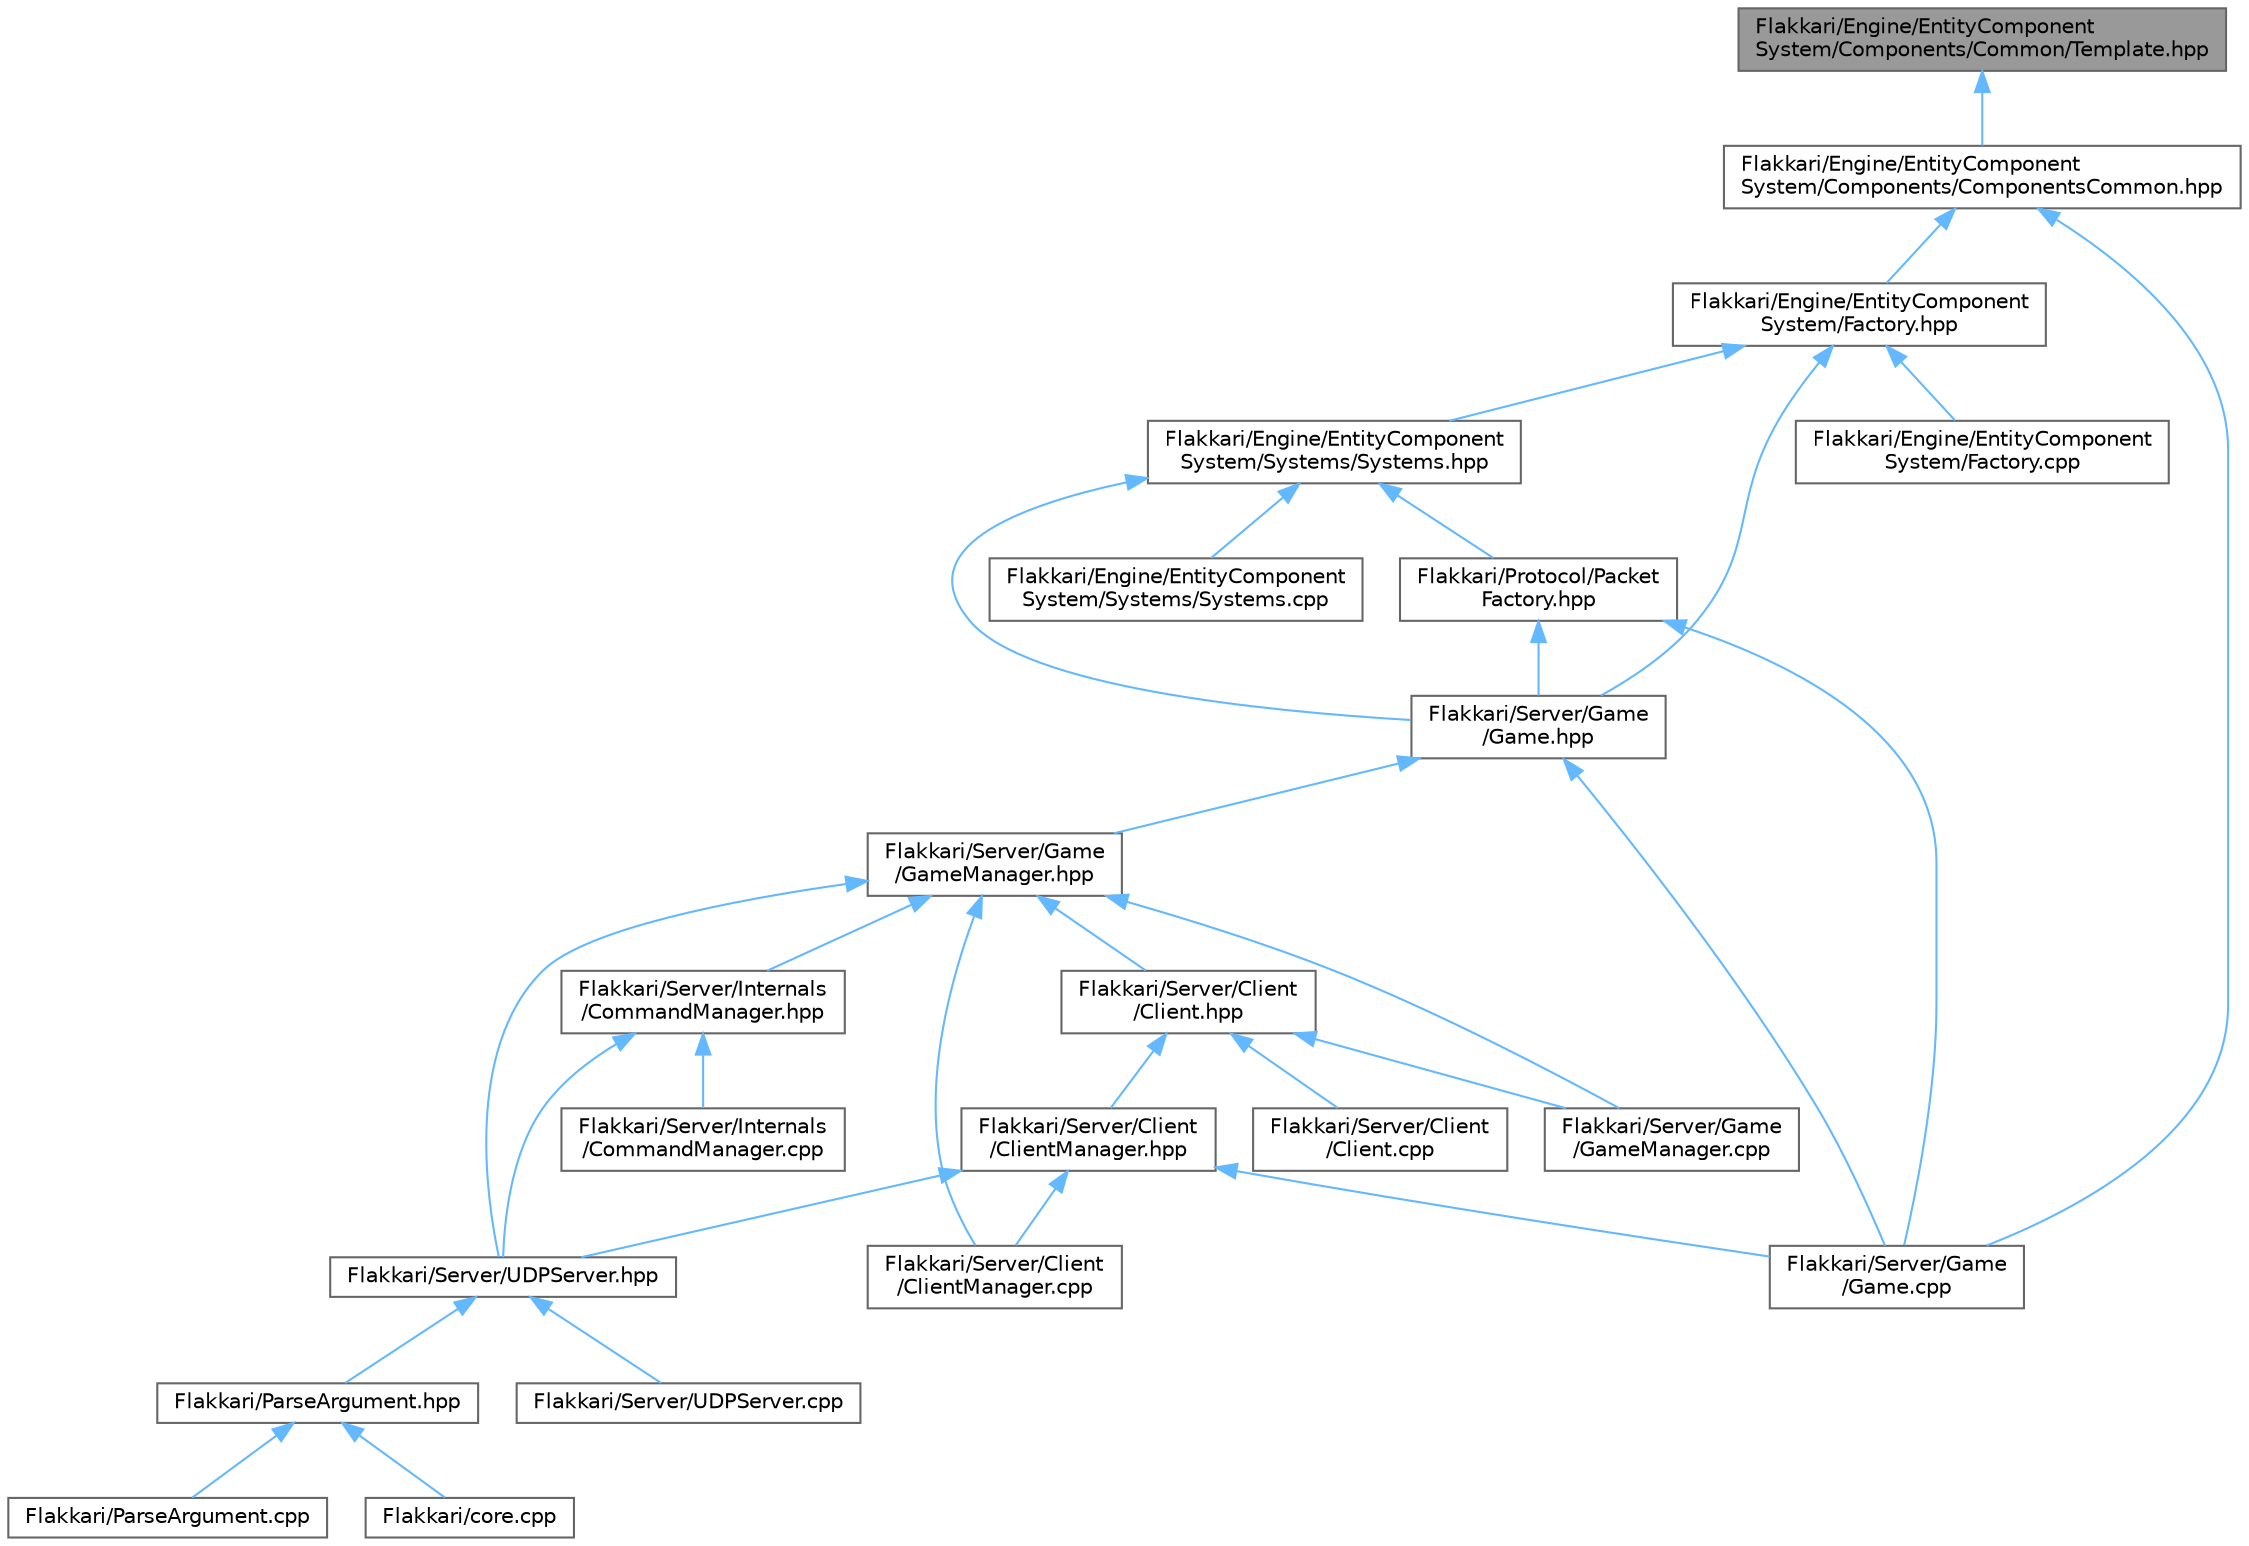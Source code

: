digraph "Flakkari/Engine/EntityComponentSystem/Components/Common/Template.hpp"
{
 // LATEX_PDF_SIZE
  bgcolor="transparent";
  edge [fontname=Helvetica,fontsize=10,labelfontname=Helvetica,labelfontsize=10];
  node [fontname=Helvetica,fontsize=10,shape=box,height=0.2,width=0.4];
  Node1 [id="Node000001",label="Flakkari/Engine/EntityComponent\lSystem/Components/Common/Template.hpp",height=0.2,width=0.4,color="gray40", fillcolor="grey60", style="filled", fontcolor="black",tooltip=" "];
  Node1 -> Node2 [id="edge1_Node000001_Node000002",dir="back",color="steelblue1",style="solid",tooltip=" "];
  Node2 [id="Node000002",label="Flakkari/Engine/EntityComponent\lSystem/Components/ComponentsCommon.hpp",height=0.2,width=0.4,color="grey40", fillcolor="white", style="filled",URL="$d1/d37/ComponentsCommon_8hpp.html",tooltip=" "];
  Node2 -> Node3 [id="edge2_Node000002_Node000003",dir="back",color="steelblue1",style="solid",tooltip=" "];
  Node3 [id="Node000003",label="Flakkari/Engine/EntityComponent\lSystem/Factory.hpp",height=0.2,width=0.4,color="grey40", fillcolor="white", style="filled",URL="$d5/d03/Factory_8hpp.html",tooltip=" "];
  Node3 -> Node4 [id="edge3_Node000003_Node000004",dir="back",color="steelblue1",style="solid",tooltip=" "];
  Node4 [id="Node000004",label="Flakkari/Engine/EntityComponent\lSystem/Factory.cpp",height=0.2,width=0.4,color="grey40", fillcolor="white", style="filled",URL="$d8/d5f/Factory_8cpp.html",tooltip=" "];
  Node3 -> Node5 [id="edge4_Node000003_Node000005",dir="back",color="steelblue1",style="solid",tooltip=" "];
  Node5 [id="Node000005",label="Flakkari/Engine/EntityComponent\lSystem/Systems/Systems.hpp",height=0.2,width=0.4,color="grey40", fillcolor="white", style="filled",URL="$d8/d3d/Systems_8hpp.html",tooltip=" "];
  Node5 -> Node6 [id="edge5_Node000005_Node000006",dir="back",color="steelblue1",style="solid",tooltip=" "];
  Node6 [id="Node000006",label="Flakkari/Engine/EntityComponent\lSystem/Systems/Systems.cpp",height=0.2,width=0.4,color="grey40", fillcolor="white", style="filled",URL="$d1/da0/Systems_8cpp.html",tooltip=" "];
  Node5 -> Node7 [id="edge6_Node000005_Node000007",dir="back",color="steelblue1",style="solid",tooltip=" "];
  Node7 [id="Node000007",label="Flakkari/Protocol/Packet\lFactory.hpp",height=0.2,width=0.4,color="grey40", fillcolor="white", style="filled",URL="$d7/d61/PacketFactory_8hpp.html",tooltip=" "];
  Node7 -> Node8 [id="edge7_Node000007_Node000008",dir="back",color="steelblue1",style="solid",tooltip=" "];
  Node8 [id="Node000008",label="Flakkari/Server/Game\l/Game.cpp",height=0.2,width=0.4,color="grey40", fillcolor="white", style="filled",URL="$d0/dc4/Game_8cpp.html",tooltip=" "];
  Node7 -> Node9 [id="edge8_Node000007_Node000009",dir="back",color="steelblue1",style="solid",tooltip=" "];
  Node9 [id="Node000009",label="Flakkari/Server/Game\l/Game.hpp",height=0.2,width=0.4,color="grey40", fillcolor="white", style="filled",URL="$d5/d4b/Game_8hpp.html",tooltip=" "];
  Node9 -> Node8 [id="edge9_Node000009_Node000008",dir="back",color="steelblue1",style="solid",tooltip=" "];
  Node9 -> Node10 [id="edge10_Node000009_Node000010",dir="back",color="steelblue1",style="solid",tooltip=" "];
  Node10 [id="Node000010",label="Flakkari/Server/Game\l/GameManager.hpp",height=0.2,width=0.4,color="grey40", fillcolor="white", style="filled",URL="$d6/d27/GameManager_8hpp.html",tooltip=" "];
  Node10 -> Node11 [id="edge11_Node000010_Node000011",dir="back",color="steelblue1",style="solid",tooltip=" "];
  Node11 [id="Node000011",label="Flakkari/Server/Client\l/Client.hpp",height=0.2,width=0.4,color="grey40", fillcolor="white", style="filled",URL="$d3/d8e/Client_8hpp.html",tooltip=" "];
  Node11 -> Node12 [id="edge12_Node000011_Node000012",dir="back",color="steelblue1",style="solid",tooltip=" "];
  Node12 [id="Node000012",label="Flakkari/Server/Client\l/Client.cpp",height=0.2,width=0.4,color="grey40", fillcolor="white", style="filled",URL="$dc/d4f/Client_8cpp.html",tooltip=" "];
  Node11 -> Node13 [id="edge13_Node000011_Node000013",dir="back",color="steelblue1",style="solid",tooltip=" "];
  Node13 [id="Node000013",label="Flakkari/Server/Client\l/ClientManager.hpp",height=0.2,width=0.4,color="grey40", fillcolor="white", style="filled",URL="$d8/dff/ClientManager_8hpp.html",tooltip=" "];
  Node13 -> Node14 [id="edge14_Node000013_Node000014",dir="back",color="steelblue1",style="solid",tooltip=" "];
  Node14 [id="Node000014",label="Flakkari/Server/Client\l/ClientManager.cpp",height=0.2,width=0.4,color="grey40", fillcolor="white", style="filled",URL="$d9/d36/ClientManager_8cpp.html",tooltip=" "];
  Node13 -> Node8 [id="edge15_Node000013_Node000008",dir="back",color="steelblue1",style="solid",tooltip=" "];
  Node13 -> Node15 [id="edge16_Node000013_Node000015",dir="back",color="steelblue1",style="solid",tooltip=" "];
  Node15 [id="Node000015",label="Flakkari/Server/UDPServer.hpp",height=0.2,width=0.4,color="grey40", fillcolor="white", style="filled",URL="$d6/de9/UDPServer_8hpp.html",tooltip=" "];
  Node15 -> Node16 [id="edge17_Node000015_Node000016",dir="back",color="steelblue1",style="solid",tooltip=" "];
  Node16 [id="Node000016",label="Flakkari/ParseArgument.hpp",height=0.2,width=0.4,color="grey40", fillcolor="white", style="filled",URL="$d7/d94/ParseArgument_8hpp.html",tooltip=" "];
  Node16 -> Node17 [id="edge18_Node000016_Node000017",dir="back",color="steelblue1",style="solid",tooltip=" "];
  Node17 [id="Node000017",label="Flakkari/ParseArgument.cpp",height=0.2,width=0.4,color="grey40", fillcolor="white", style="filled",URL="$d1/d3f/ParseArgument_8cpp.html",tooltip=" "];
  Node16 -> Node18 [id="edge19_Node000016_Node000018",dir="back",color="steelblue1",style="solid",tooltip=" "];
  Node18 [id="Node000018",label="Flakkari/core.cpp",height=0.2,width=0.4,color="grey40", fillcolor="white", style="filled",URL="$da/de0/core_8cpp.html",tooltip=" "];
  Node15 -> Node19 [id="edge20_Node000015_Node000019",dir="back",color="steelblue1",style="solid",tooltip=" "];
  Node19 [id="Node000019",label="Flakkari/Server/UDPServer.cpp",height=0.2,width=0.4,color="grey40", fillcolor="white", style="filled",URL="$dd/dae/UDPServer_8cpp.html",tooltip=" "];
  Node11 -> Node20 [id="edge21_Node000011_Node000020",dir="back",color="steelblue1",style="solid",tooltip=" "];
  Node20 [id="Node000020",label="Flakkari/Server/Game\l/GameManager.cpp",height=0.2,width=0.4,color="grey40", fillcolor="white", style="filled",URL="$dc/dd7/GameManager_8cpp.html",tooltip=" "];
  Node10 -> Node14 [id="edge22_Node000010_Node000014",dir="back",color="steelblue1",style="solid",tooltip=" "];
  Node10 -> Node20 [id="edge23_Node000010_Node000020",dir="back",color="steelblue1",style="solid",tooltip=" "];
  Node10 -> Node21 [id="edge24_Node000010_Node000021",dir="back",color="steelblue1",style="solid",tooltip=" "];
  Node21 [id="Node000021",label="Flakkari/Server/Internals\l/CommandManager.hpp",height=0.2,width=0.4,color="grey40", fillcolor="white", style="filled",URL="$d9/dae/CommandManager_8hpp.html",tooltip=" "];
  Node21 -> Node22 [id="edge25_Node000021_Node000022",dir="back",color="steelblue1",style="solid",tooltip=" "];
  Node22 [id="Node000022",label="Flakkari/Server/Internals\l/CommandManager.cpp",height=0.2,width=0.4,color="grey40", fillcolor="white", style="filled",URL="$d4/dea/CommandManager_8cpp.html",tooltip=" "];
  Node21 -> Node15 [id="edge26_Node000021_Node000015",dir="back",color="steelblue1",style="solid",tooltip=" "];
  Node10 -> Node15 [id="edge27_Node000010_Node000015",dir="back",color="steelblue1",style="solid",tooltip=" "];
  Node5 -> Node9 [id="edge28_Node000005_Node000009",dir="back",color="steelblue1",style="solid",tooltip=" "];
  Node3 -> Node9 [id="edge29_Node000003_Node000009",dir="back",color="steelblue1",style="solid",tooltip=" "];
  Node2 -> Node8 [id="edge30_Node000002_Node000008",dir="back",color="steelblue1",style="solid",tooltip=" "];
}
